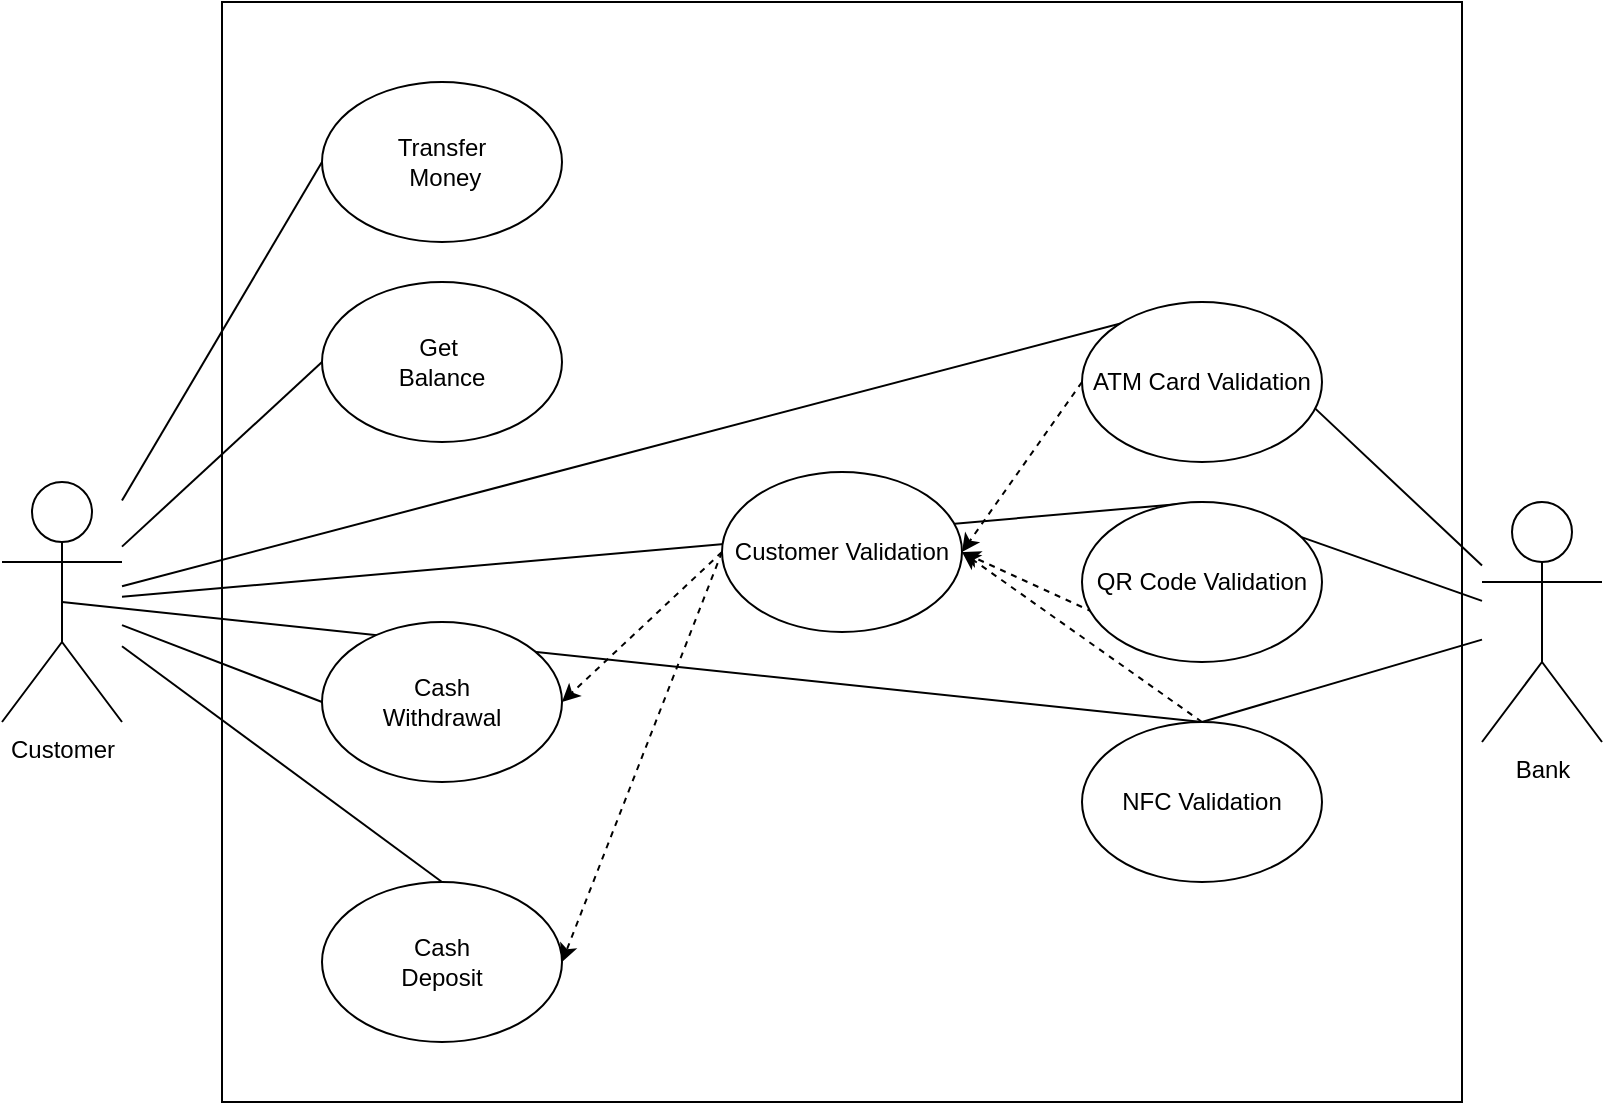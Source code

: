 <mxfile version="15.8.3" type="github">
  <diagram id="Hc9yeL8egTwj--XoqEOM" name="Page-1">
    <mxGraphModel dx="1173" dy="645" grid="1" gridSize="10" guides="1" tooltips="1" connect="1" arrows="1" fold="1" page="1" pageScale="1" pageWidth="850" pageHeight="1100" math="0" shadow="0">
      <root>
        <mxCell id="0" />
        <mxCell id="1" parent="0" />
        <mxCell id="tZyhxEvpkJcSIGfDJi1E-11" value="Customer&lt;br&gt;" style="shape=umlActor;verticalLabelPosition=bottom;verticalAlign=top;html=1;outlineConnect=0;" vertex="1" parent="1">
          <mxGeometry x="40" y="280" width="60" height="120" as="geometry" />
        </mxCell>
        <mxCell id="tZyhxEvpkJcSIGfDJi1E-12" value="" style="rounded=0;whiteSpace=wrap;html=1;" vertex="1" parent="1">
          <mxGeometry x="150" y="40" width="620" height="550" as="geometry" />
        </mxCell>
        <mxCell id="tZyhxEvpkJcSIGfDJi1E-16" value="Bank" style="shape=umlActor;verticalLabelPosition=bottom;verticalAlign=top;html=1;outlineConnect=0;" vertex="1" parent="1">
          <mxGeometry x="780" y="290" width="60" height="120" as="geometry" />
        </mxCell>
        <mxCell id="tZyhxEvpkJcSIGfDJi1E-23" value="" style="html=1;labelBackgroundColor=#ffffff;startArrow=none;startFill=0;startSize=6;endArrow=classic;endFill=1;endSize=6;jettySize=auto;orthogonalLoop=1;strokeWidth=1;dashed=1;fontSize=14;rounded=0;exitX=0;exitY=0.5;exitDx=0;exitDy=0;entryX=1;entryY=0.5;entryDx=0;entryDy=0;" edge="1" parent="1" source="tZyhxEvpkJcSIGfDJi1E-14" target="tZyhxEvpkJcSIGfDJi1E-10">
          <mxGeometry width="60" height="60" relative="1" as="geometry">
            <mxPoint x="390" y="270" as="sourcePoint" />
            <mxPoint x="450" y="210" as="targetPoint" />
          </mxGeometry>
        </mxCell>
        <mxCell id="tZyhxEvpkJcSIGfDJi1E-24" value="" style="html=1;labelBackgroundColor=#ffffff;startArrow=none;startFill=0;startSize=6;endArrow=classic;endFill=1;endSize=6;jettySize=auto;orthogonalLoop=1;strokeWidth=1;dashed=1;fontSize=14;rounded=0;entryX=1;entryY=0.5;entryDx=0;entryDy=0;exitX=0;exitY=0.5;exitDx=0;exitDy=0;" edge="1" parent="1" source="tZyhxEvpkJcSIGfDJi1E-14" target="tZyhxEvpkJcSIGfDJi1E-9">
          <mxGeometry width="60" height="60" relative="1" as="geometry">
            <mxPoint x="400" y="280" as="sourcePoint" />
            <mxPoint x="460" y="220" as="targetPoint" />
          </mxGeometry>
        </mxCell>
        <mxCell id="tZyhxEvpkJcSIGfDJi1E-30" value="" style="endArrow=none;html=1;rounded=0;entryX=0.5;entryY=0;entryDx=0;entryDy=0;" edge="1" parent="1" source="tZyhxEvpkJcSIGfDJi1E-16" target="tZyhxEvpkJcSIGfDJi1E-39">
          <mxGeometry width="50" height="50" relative="1" as="geometry">
            <mxPoint x="400" y="250" as="sourcePoint" />
            <mxPoint x="450" y="200" as="targetPoint" />
          </mxGeometry>
        </mxCell>
        <mxCell id="tZyhxEvpkJcSIGfDJi1E-31" value="" style="endArrow=none;html=1;rounded=0;entryX=0.5;entryY=0;entryDx=0;entryDy=0;" edge="1" parent="1" source="tZyhxEvpkJcSIGfDJi1E-11" target="tZyhxEvpkJcSIGfDJi1E-40">
          <mxGeometry width="50" height="50" relative="1" as="geometry">
            <mxPoint x="400" y="250" as="sourcePoint" />
            <mxPoint x="450" y="200" as="targetPoint" />
          </mxGeometry>
        </mxCell>
        <mxCell id="tZyhxEvpkJcSIGfDJi1E-33" value="" style="endArrow=none;html=1;rounded=0;entryX=0.5;entryY=0;entryDx=0;entryDy=0;" edge="1" parent="1" source="tZyhxEvpkJcSIGfDJi1E-11" target="tZyhxEvpkJcSIGfDJi1E-10">
          <mxGeometry width="50" height="50" relative="1" as="geometry">
            <mxPoint x="470" y="190" as="sourcePoint" />
            <mxPoint x="520" y="140" as="targetPoint" />
          </mxGeometry>
        </mxCell>
        <mxCell id="tZyhxEvpkJcSIGfDJi1E-34" value="" style="endArrow=none;html=1;rounded=0;exitX=0;exitY=0.5;exitDx=0;exitDy=0;" edge="1" parent="1" source="tZyhxEvpkJcSIGfDJi1E-26" target="tZyhxEvpkJcSIGfDJi1E-11">
          <mxGeometry width="50" height="50" relative="1" as="geometry">
            <mxPoint x="400" y="250" as="sourcePoint" />
            <mxPoint x="450" y="200" as="targetPoint" />
          </mxGeometry>
        </mxCell>
        <mxCell id="tZyhxEvpkJcSIGfDJi1E-35" value="" style="endArrow=none;html=1;rounded=0;entryX=0;entryY=0.5;entryDx=0;entryDy=0;" edge="1" parent="1" source="tZyhxEvpkJcSIGfDJi1E-11" target="tZyhxEvpkJcSIGfDJi1E-9">
          <mxGeometry width="50" height="50" relative="1" as="geometry">
            <mxPoint x="400" y="250" as="sourcePoint" />
            <mxPoint x="450" y="200" as="targetPoint" />
          </mxGeometry>
        </mxCell>
        <mxCell id="tZyhxEvpkJcSIGfDJi1E-36" value="" style="endArrow=none;html=1;rounded=0;entryX=0;entryY=0.5;entryDx=0;entryDy=0;" edge="1" parent="1" source="tZyhxEvpkJcSIGfDJi1E-11" target="tZyhxEvpkJcSIGfDJi1E-27">
          <mxGeometry width="50" height="50" relative="1" as="geometry">
            <mxPoint x="450" y="190" as="sourcePoint" />
            <mxPoint x="500" y="140" as="targetPoint" />
          </mxGeometry>
        </mxCell>
        <mxCell id="tZyhxEvpkJcSIGfDJi1E-41" value="" style="html=1;labelBackgroundColor=#ffffff;startArrow=none;startFill=0;startSize=6;endArrow=classic;endFill=1;endSize=6;jettySize=auto;orthogonalLoop=1;strokeWidth=1;dashed=1;fontSize=14;rounded=0;exitX=0.5;exitY=0;exitDx=0;exitDy=0;entryX=1;entryY=0.5;entryDx=0;entryDy=0;" edge="1" parent="1" source="tZyhxEvpkJcSIGfDJi1E-39" target="tZyhxEvpkJcSIGfDJi1E-14">
          <mxGeometry width="60" height="60" relative="1" as="geometry">
            <mxPoint x="470" y="300" as="sourcePoint" />
            <mxPoint x="460" y="290" as="targetPoint" />
          </mxGeometry>
        </mxCell>
        <mxCell id="tZyhxEvpkJcSIGfDJi1E-42" value="" style="html=1;labelBackgroundColor=#ffffff;startArrow=none;startFill=0;startSize=6;endArrow=classic;endFill=1;endSize=6;jettySize=auto;orthogonalLoop=1;strokeWidth=1;dashed=1;fontSize=14;rounded=0;exitX=0;exitY=0.5;exitDx=0;exitDy=0;entryX=1;entryY=0.5;entryDx=0;entryDy=0;" edge="1" parent="1" source="tZyhxEvpkJcSIGfDJi1E-37" target="tZyhxEvpkJcSIGfDJi1E-14">
          <mxGeometry width="60" height="60" relative="1" as="geometry">
            <mxPoint x="470" y="350" as="sourcePoint" />
            <mxPoint x="470" y="300" as="targetPoint" />
          </mxGeometry>
        </mxCell>
        <mxCell id="tZyhxEvpkJcSIGfDJi1E-43" value="" style="html=1;labelBackgroundColor=#ffffff;startArrow=none;startFill=0;startSize=6;endArrow=classic;endFill=1;endSize=6;jettySize=auto;orthogonalLoop=1;strokeWidth=1;dashed=1;fontSize=14;rounded=0;exitX=0.5;exitY=1;exitDx=0;exitDy=0;entryX=1;entryY=0.5;entryDx=0;entryDy=0;" edge="1" parent="1" source="tZyhxEvpkJcSIGfDJi1E-40" target="tZyhxEvpkJcSIGfDJi1E-14">
          <mxGeometry width="60" height="60" relative="1" as="geometry">
            <mxPoint x="480" y="360" as="sourcePoint" />
            <mxPoint x="480" y="310" as="targetPoint" />
          </mxGeometry>
        </mxCell>
        <mxCell id="tZyhxEvpkJcSIGfDJi1E-44" value="" style="endArrow=none;html=1;rounded=0;entryX=0.5;entryY=0;entryDx=0;entryDy=0;" edge="1" parent="1" source="tZyhxEvpkJcSIGfDJi1E-16" target="tZyhxEvpkJcSIGfDJi1E-37">
          <mxGeometry width="50" height="50" relative="1" as="geometry">
            <mxPoint x="110" y="344.545" as="sourcePoint" />
            <mxPoint x="660" y="280" as="targetPoint" />
          </mxGeometry>
        </mxCell>
        <mxCell id="tZyhxEvpkJcSIGfDJi1E-45" value="" style="endArrow=none;html=1;rounded=0;entryX=0.5;entryY=0;entryDx=0;entryDy=0;" edge="1" parent="1" source="tZyhxEvpkJcSIGfDJi1E-16" target="tZyhxEvpkJcSIGfDJi1E-40">
          <mxGeometry width="50" height="50" relative="1" as="geometry">
            <mxPoint x="120" y="354.545" as="sourcePoint" />
            <mxPoint x="420" y="400" as="targetPoint" />
          </mxGeometry>
        </mxCell>
        <mxCell id="tZyhxEvpkJcSIGfDJi1E-46" value="" style="endArrow=none;html=1;rounded=0;entryX=0.5;entryY=0;entryDx=0;entryDy=0;exitX=0.5;exitY=0.5;exitDx=0;exitDy=0;exitPerimeter=0;" edge="1" parent="1" source="tZyhxEvpkJcSIGfDJi1E-11" target="tZyhxEvpkJcSIGfDJi1E-39">
          <mxGeometry width="50" height="50" relative="1" as="geometry">
            <mxPoint x="130" y="364.545" as="sourcePoint" />
            <mxPoint x="430" y="410" as="targetPoint" />
          </mxGeometry>
        </mxCell>
        <mxCell id="tZyhxEvpkJcSIGfDJi1E-47" value="" style="endArrow=none;html=1;rounded=0;entryX=0.5;entryY=0;entryDx=0;entryDy=0;" edge="1" parent="1" source="tZyhxEvpkJcSIGfDJi1E-11" target="tZyhxEvpkJcSIGfDJi1E-37">
          <mxGeometry width="50" height="50" relative="1" as="geometry">
            <mxPoint x="140" y="374.545" as="sourcePoint" />
            <mxPoint x="440" y="420" as="targetPoint" />
          </mxGeometry>
        </mxCell>
        <mxCell id="tZyhxEvpkJcSIGfDJi1E-27" value="Get&amp;nbsp;&lt;br&gt;Balance" style="ellipse;whiteSpace=wrap;html=1;" vertex="1" parent="1">
          <mxGeometry x="200" y="180" width="120" height="80" as="geometry" />
        </mxCell>
        <mxCell id="tZyhxEvpkJcSIGfDJi1E-26" value="Transfer&lt;br&gt;&amp;nbsp;Money" style="ellipse;whiteSpace=wrap;html=1;" vertex="1" parent="1">
          <mxGeometry x="200" y="80" width="120" height="80" as="geometry" />
        </mxCell>
        <mxCell id="tZyhxEvpkJcSIGfDJi1E-37" value="ATM Card Validation" style="ellipse;whiteSpace=wrap;html=1;" vertex="1" parent="1">
          <mxGeometry x="580" y="190" width="120" height="80" as="geometry" />
        </mxCell>
        <mxCell id="tZyhxEvpkJcSIGfDJi1E-40" value="QR Code Validation" style="ellipse;whiteSpace=wrap;html=1;" vertex="1" parent="1">
          <mxGeometry x="580" y="290" width="120" height="80" as="geometry" />
        </mxCell>
        <mxCell id="tZyhxEvpkJcSIGfDJi1E-39" value="NFC Validation" style="ellipse;whiteSpace=wrap;html=1;" vertex="1" parent="1">
          <mxGeometry x="580" y="400" width="120" height="80" as="geometry" />
        </mxCell>
        <mxCell id="tZyhxEvpkJcSIGfDJi1E-14" value="Customer Validation" style="ellipse;whiteSpace=wrap;html=1;" vertex="1" parent="1">
          <mxGeometry x="400" y="275" width="120" height="80" as="geometry" />
        </mxCell>
        <mxCell id="tZyhxEvpkJcSIGfDJi1E-9" value="Cash &lt;br&gt;Withdrawal" style="ellipse;whiteSpace=wrap;html=1;" vertex="1" parent="1">
          <mxGeometry x="200" y="350" width="120" height="80" as="geometry" />
        </mxCell>
        <mxCell id="tZyhxEvpkJcSIGfDJi1E-10" value="Cash&lt;br&gt;Deposit" style="ellipse;whiteSpace=wrap;html=1;" vertex="1" parent="1">
          <mxGeometry x="200" y="480" width="120" height="80" as="geometry" />
        </mxCell>
      </root>
    </mxGraphModel>
  </diagram>
</mxfile>
